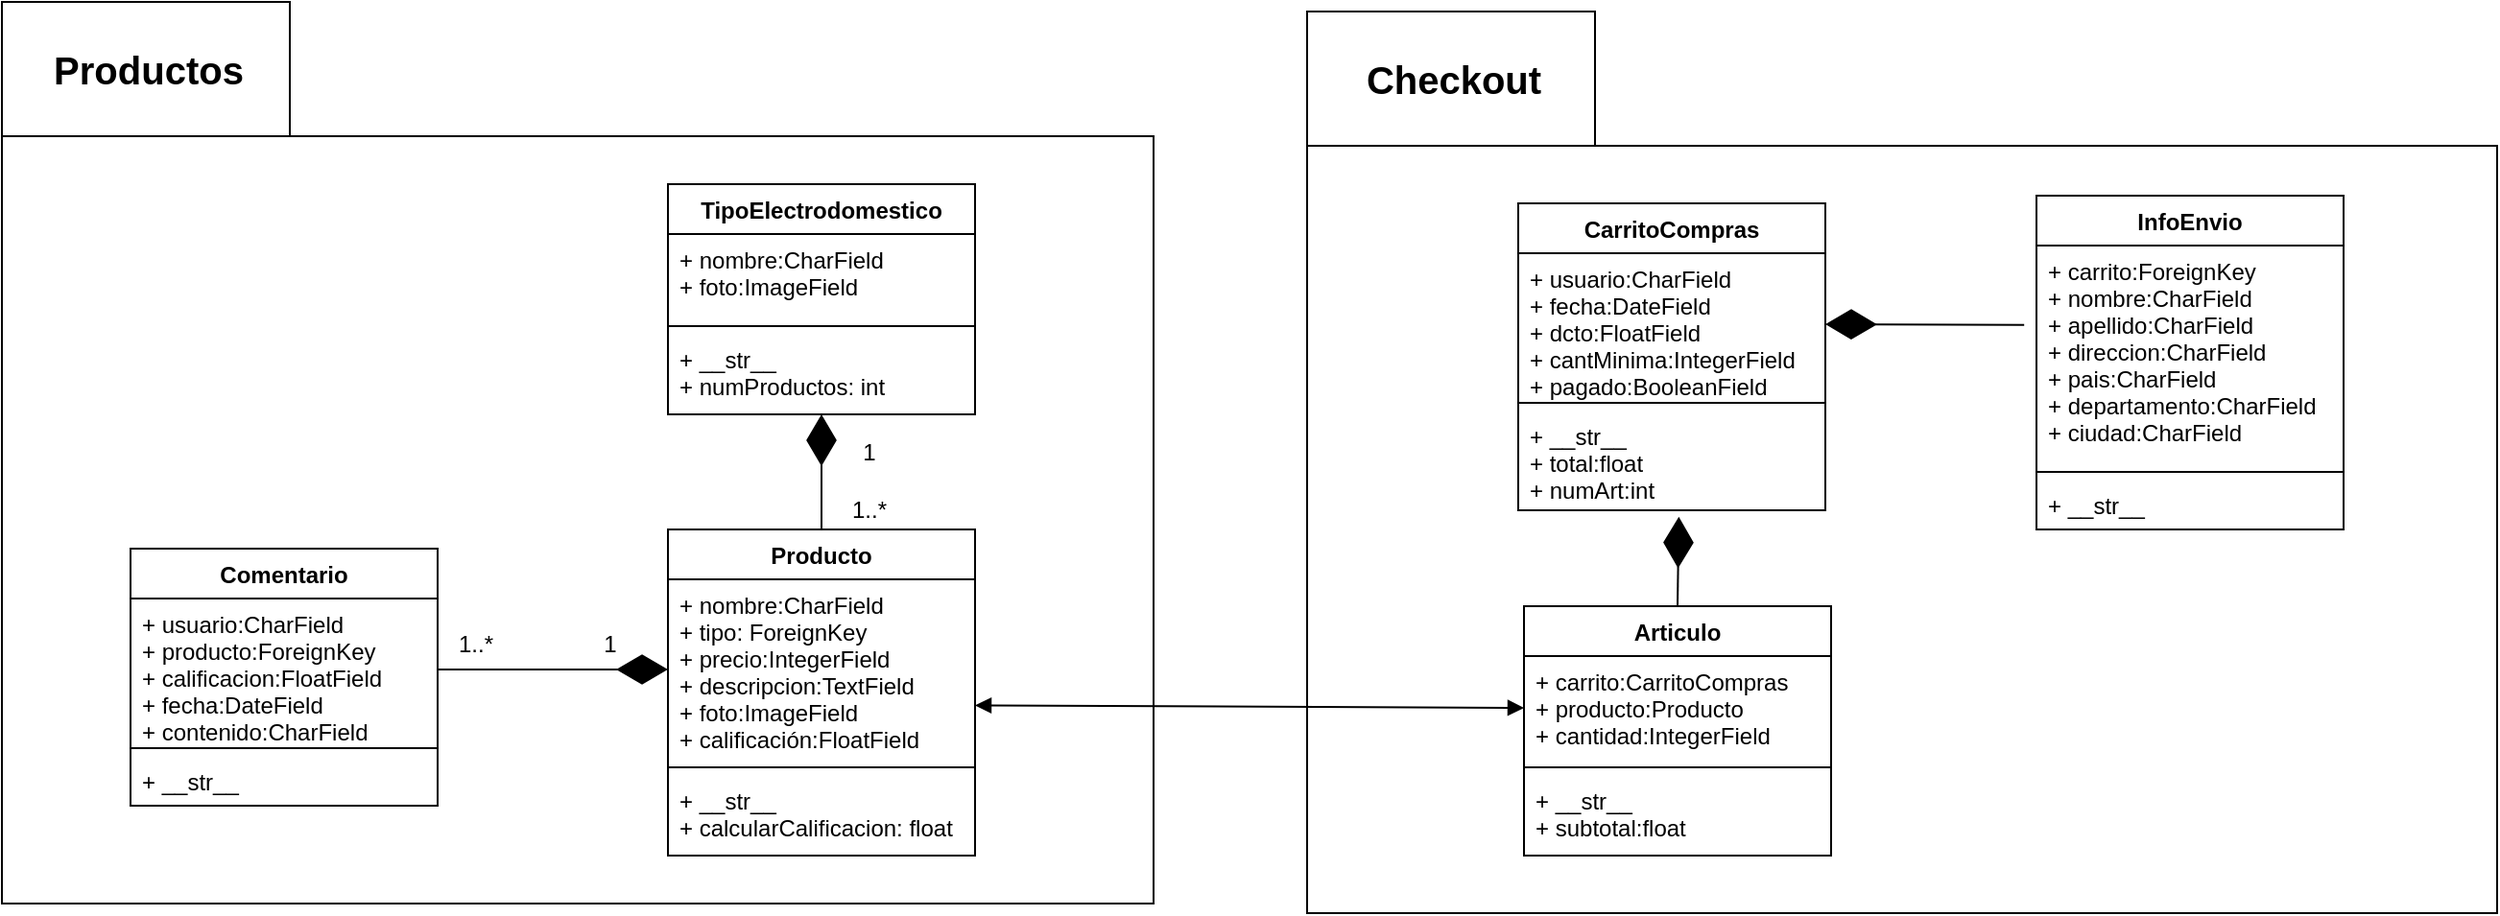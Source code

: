 <mxfile version="15.2.7" type="device"><diagram id="NjUPbIOedH6AicqWDrFX" name="Page-1"><mxGraphModel dx="1955" dy="1050" grid="1" gridSize="10" guides="1" tooltips="1" connect="1" arrows="1" fold="1" page="1" pageScale="1" pageWidth="1169" pageHeight="1654" math="0" shadow="0"><root><mxCell id="0"/><mxCell id="1" parent="0"/><mxCell id="ZBzWHFaUl9RUoSqPpxuM-5" value="" style="shape=folder;fontStyle=1;spacingTop=10;tabWidth=150;tabHeight=70;tabPosition=left;html=1;" parent="1" vertex="1"><mxGeometry x="150" y="35" width="600" height="470" as="geometry"/></mxCell><mxCell id="ZBzWHFaUl9RUoSqPpxuM-6" value="TipoElectrodomestico" style="swimlane;fontStyle=1;align=center;verticalAlign=top;childLayout=stackLayout;horizontal=1;startSize=26;horizontalStack=0;resizeParent=1;resizeParentMax=0;resizeLast=0;collapsible=1;marginBottom=0;" parent="1" vertex="1"><mxGeometry x="497" y="130" width="160" height="120" as="geometry"/></mxCell><mxCell id="ZBzWHFaUl9RUoSqPpxuM-7" value="+ nombre:CharField&#xA;+ foto:ImageField" style="text;strokeColor=none;fillColor=none;align=left;verticalAlign=top;spacingLeft=4;spacingRight=4;overflow=hidden;rotatable=0;points=[[0,0.5],[1,0.5]];portConstraint=eastwest;" parent="ZBzWHFaUl9RUoSqPpxuM-6" vertex="1"><mxGeometry y="26" width="160" height="44" as="geometry"/></mxCell><mxCell id="ZBzWHFaUl9RUoSqPpxuM-8" value="" style="line;strokeWidth=1;fillColor=none;align=left;verticalAlign=middle;spacingTop=-1;spacingLeft=3;spacingRight=3;rotatable=0;labelPosition=right;points=[];portConstraint=eastwest;" parent="ZBzWHFaUl9RUoSqPpxuM-6" vertex="1"><mxGeometry y="70" width="160" height="8" as="geometry"/></mxCell><mxCell id="ZBzWHFaUl9RUoSqPpxuM-9" value="+ __str__&#xA;+ numProductos: int&#xA;" style="text;strokeColor=none;fillColor=none;align=left;verticalAlign=top;spacingLeft=4;spacingRight=4;overflow=hidden;rotatable=0;points=[[0,0.5],[1,0.5]];portConstraint=eastwest;" parent="ZBzWHFaUl9RUoSqPpxuM-6" vertex="1"><mxGeometry y="78" width="160" height="42" as="geometry"/></mxCell><mxCell id="ZBzWHFaUl9RUoSqPpxuM-10" value="Producto" style="swimlane;fontStyle=1;align=center;verticalAlign=top;childLayout=stackLayout;horizontal=1;startSize=26;horizontalStack=0;resizeParent=1;resizeParentMax=0;resizeLast=0;collapsible=1;marginBottom=0;" parent="1" vertex="1"><mxGeometry x="497" y="310" width="160" height="170" as="geometry"/></mxCell><mxCell id="ZBzWHFaUl9RUoSqPpxuM-11" value="+ nombre:CharField&#xA;+ tipo: ForeignKey&#xA;+ precio:IntegerField&#xA;+ descripcion:TextField&#xA;+ foto:ImageField&#xA;+ calificación:FloatField&#xA;&#xA;" style="text;strokeColor=none;fillColor=none;align=left;verticalAlign=top;spacingLeft=4;spacingRight=4;overflow=hidden;rotatable=0;points=[[0,0.5],[1,0.5]];portConstraint=eastwest;" parent="ZBzWHFaUl9RUoSqPpxuM-10" vertex="1"><mxGeometry y="26" width="160" height="94" as="geometry"/></mxCell><mxCell id="ZBzWHFaUl9RUoSqPpxuM-12" value="" style="line;strokeWidth=1;fillColor=none;align=left;verticalAlign=middle;spacingTop=-1;spacingLeft=3;spacingRight=3;rotatable=0;labelPosition=right;points=[];portConstraint=eastwest;" parent="ZBzWHFaUl9RUoSqPpxuM-10" vertex="1"><mxGeometry y="120" width="160" height="8" as="geometry"/></mxCell><mxCell id="ZBzWHFaUl9RUoSqPpxuM-13" value="+ __str__&#xA;+ calcularCalificacion: float&#xA;" style="text;strokeColor=none;fillColor=none;align=left;verticalAlign=top;spacingLeft=4;spacingRight=4;overflow=hidden;rotatable=0;points=[[0,0.5],[1,0.5]];portConstraint=eastwest;" parent="ZBzWHFaUl9RUoSqPpxuM-10" vertex="1"><mxGeometry y="128" width="160" height="42" as="geometry"/></mxCell><mxCell id="ZBzWHFaUl9RUoSqPpxuM-14" value="Comentario" style="swimlane;fontStyle=1;align=center;verticalAlign=top;childLayout=stackLayout;horizontal=1;startSize=26;horizontalStack=0;resizeParent=1;resizeParentMax=0;resizeLast=0;collapsible=1;marginBottom=0;" parent="1" vertex="1"><mxGeometry x="217" y="320" width="160" height="134" as="geometry"/></mxCell><mxCell id="ZBzWHFaUl9RUoSqPpxuM-15" value="+ usuario:CharField&#xA;+ producto:ForeignKey&#xA;+ calificacion:FloatField&#xA;+ fecha:DateField&#xA;+ contenido:CharField&#xA;" style="text;strokeColor=none;fillColor=none;align=left;verticalAlign=top;spacingLeft=4;spacingRight=4;overflow=hidden;rotatable=0;points=[[0,0.5],[1,0.5]];portConstraint=eastwest;" parent="ZBzWHFaUl9RUoSqPpxuM-14" vertex="1"><mxGeometry y="26" width="160" height="74" as="geometry"/></mxCell><mxCell id="ZBzWHFaUl9RUoSqPpxuM-16" value="" style="line;strokeWidth=1;fillColor=none;align=left;verticalAlign=middle;spacingTop=-1;spacingLeft=3;spacingRight=3;rotatable=0;labelPosition=right;points=[];portConstraint=eastwest;" parent="ZBzWHFaUl9RUoSqPpxuM-14" vertex="1"><mxGeometry y="100" width="160" height="8" as="geometry"/></mxCell><mxCell id="ZBzWHFaUl9RUoSqPpxuM-17" value="+ __str__" style="text;strokeColor=none;fillColor=none;align=left;verticalAlign=top;spacingLeft=4;spacingRight=4;overflow=hidden;rotatable=0;points=[[0,0.5],[1,0.5]];portConstraint=eastwest;" parent="ZBzWHFaUl9RUoSqPpxuM-14" vertex="1"><mxGeometry y="108" width="160" height="26" as="geometry"/></mxCell><mxCell id="ZBzWHFaUl9RUoSqPpxuM-18" value="" style="endArrow=diamondThin;endFill=1;endSize=24;html=1;entryX=0;entryY=0.5;entryDx=0;entryDy=0;exitX=1;exitY=0.5;exitDx=0;exitDy=0;" parent="1" source="ZBzWHFaUl9RUoSqPpxuM-15" target="ZBzWHFaUl9RUoSqPpxuM-11" edge="1"><mxGeometry width="160" relative="1" as="geometry"><mxPoint x="337" y="300" as="sourcePoint"/><mxPoint x="497" y="300" as="targetPoint"/></mxGeometry></mxCell><mxCell id="ZBzWHFaUl9RUoSqPpxuM-19" value="1" style="text;html=1;strokeColor=none;fillColor=none;align=center;verticalAlign=middle;whiteSpace=wrap;rounded=0;" parent="1" vertex="1"><mxGeometry x="447" y="360" width="40" height="20" as="geometry"/></mxCell><mxCell id="ZBzWHFaUl9RUoSqPpxuM-20" value="1..*" style="text;html=1;strokeColor=none;fillColor=none;align=center;verticalAlign=middle;whiteSpace=wrap;rounded=0;" parent="1" vertex="1"><mxGeometry x="377" y="360" width="40" height="20" as="geometry"/></mxCell><mxCell id="ZBzWHFaUl9RUoSqPpxuM-21" value="" style="endArrow=diamondThin;endFill=1;endSize=24;html=1;exitX=0.5;exitY=0;exitDx=0;exitDy=0;entryX=0.5;entryY=1;entryDx=0;entryDy=0;entryPerimeter=0;" parent="1" source="ZBzWHFaUl9RUoSqPpxuM-10" target="ZBzWHFaUl9RUoSqPpxuM-9" edge="1"><mxGeometry width="160" relative="1" as="geometry"><mxPoint x="637" y="250" as="sourcePoint"/><mxPoint x="577" y="260" as="targetPoint"/></mxGeometry></mxCell><mxCell id="ZBzWHFaUl9RUoSqPpxuM-22" value="1" style="text;html=1;strokeColor=none;fillColor=none;align=center;verticalAlign=middle;whiteSpace=wrap;rounded=0;" parent="1" vertex="1"><mxGeometry x="582" y="260" width="40" height="20" as="geometry"/></mxCell><mxCell id="ZBzWHFaUl9RUoSqPpxuM-23" value="1..*" style="text;html=1;strokeColor=none;fillColor=none;align=center;verticalAlign=middle;whiteSpace=wrap;rounded=0;" parent="1" vertex="1"><mxGeometry x="582" y="290" width="40" height="20" as="geometry"/></mxCell><mxCell id="ZBzWHFaUl9RUoSqPpxuM-24" value="Productos" style="text;html=1;strokeColor=none;fillColor=none;align=center;verticalAlign=middle;whiteSpace=wrap;rounded=0;fontSize=20;fontStyle=1" parent="1" vertex="1"><mxGeometry x="190" y="60" width="73" height="20" as="geometry"/></mxCell><mxCell id="ZBzWHFaUl9RUoSqPpxuM-25" value="" style="shape=folder;fontStyle=1;spacingTop=10;tabWidth=150;tabHeight=70;tabPosition=left;html=1;" parent="1" vertex="1"><mxGeometry x="830" y="40" width="620" height="470" as="geometry"/></mxCell><mxCell id="ZBzWHFaUl9RUoSqPpxuM-26" value="Checkout" style="text;html=1;strokeColor=none;fillColor=none;align=center;verticalAlign=middle;whiteSpace=wrap;rounded=0;fontSize=20;fontStyle=1" parent="1" vertex="1"><mxGeometry x="870" y="65" width="73" height="20" as="geometry"/></mxCell><mxCell id="ZBzWHFaUl9RUoSqPpxuM-27" value="CarritoCompras" style="swimlane;fontStyle=1;align=center;verticalAlign=top;childLayout=stackLayout;horizontal=1;startSize=26;horizontalStack=0;resizeParent=1;resizeParentMax=0;resizeLast=0;collapsible=1;marginBottom=0;" parent="1" vertex="1"><mxGeometry x="940" y="140" width="160" height="160" as="geometry"/></mxCell><mxCell id="ZBzWHFaUl9RUoSqPpxuM-28" value="+ usuario:CharField&#xA;+ fecha:DateField&#xA;+ dcto:FloatField&#xA;+ cantMinima:IntegerField&#xA;+ pagado:BooleanField&#xA;&#xA;&#xA;" style="text;strokeColor=none;fillColor=none;align=left;verticalAlign=top;spacingLeft=4;spacingRight=4;overflow=hidden;rotatable=0;points=[[0,0.5],[1,0.5]];portConstraint=eastwest;" parent="ZBzWHFaUl9RUoSqPpxuM-27" vertex="1"><mxGeometry y="26" width="160" height="74" as="geometry"/></mxCell><mxCell id="ZBzWHFaUl9RUoSqPpxuM-29" value="" style="line;strokeWidth=1;fillColor=none;align=left;verticalAlign=middle;spacingTop=-1;spacingLeft=3;spacingRight=3;rotatable=0;labelPosition=right;points=[];portConstraint=eastwest;" parent="ZBzWHFaUl9RUoSqPpxuM-27" vertex="1"><mxGeometry y="100" width="160" height="8" as="geometry"/></mxCell><mxCell id="ZBzWHFaUl9RUoSqPpxuM-30" value="+ __str__&#xA;+ total:float&#xA;+ numArt:int&#xA;" style="text;strokeColor=none;fillColor=none;align=left;verticalAlign=top;spacingLeft=4;spacingRight=4;overflow=hidden;rotatable=0;points=[[0,0.5],[1,0.5]];portConstraint=eastwest;" parent="ZBzWHFaUl9RUoSqPpxuM-27" vertex="1"><mxGeometry y="108" width="160" height="52" as="geometry"/></mxCell><mxCell id="ZBzWHFaUl9RUoSqPpxuM-31" value="Articulo" style="swimlane;fontStyle=1;align=center;verticalAlign=top;childLayout=stackLayout;horizontal=1;startSize=26;horizontalStack=0;resizeParent=1;resizeParentMax=0;resizeLast=0;collapsible=1;marginBottom=0;fontSize=12;" parent="1" vertex="1"><mxGeometry x="943" y="350" width="160" height="130" as="geometry"/></mxCell><mxCell id="ZBzWHFaUl9RUoSqPpxuM-32" value="+ carrito:CarritoCompras&#xA;+ producto:Producto&#xA;+ cantidad:IntegerField&#xA;" style="text;strokeColor=none;fillColor=none;align=left;verticalAlign=top;spacingLeft=4;spacingRight=4;overflow=hidden;rotatable=0;points=[[0,0.5],[1,0.5]];portConstraint=eastwest;" parent="ZBzWHFaUl9RUoSqPpxuM-31" vertex="1"><mxGeometry y="26" width="160" height="54" as="geometry"/></mxCell><mxCell id="ZBzWHFaUl9RUoSqPpxuM-33" value="" style="line;strokeWidth=1;fillColor=none;align=left;verticalAlign=middle;spacingTop=-1;spacingLeft=3;spacingRight=3;rotatable=0;labelPosition=right;points=[];portConstraint=eastwest;" parent="ZBzWHFaUl9RUoSqPpxuM-31" vertex="1"><mxGeometry y="80" width="160" height="8" as="geometry"/></mxCell><mxCell id="ZBzWHFaUl9RUoSqPpxuM-34" value="+ __str__&#xA;+ subtotal:float&#xA;" style="text;strokeColor=none;fillColor=none;align=left;verticalAlign=top;spacingLeft=4;spacingRight=4;overflow=hidden;rotatable=0;points=[[0,0.5],[1,0.5]];portConstraint=eastwest;" parent="ZBzWHFaUl9RUoSqPpxuM-31" vertex="1"><mxGeometry y="88" width="160" height="42" as="geometry"/></mxCell><mxCell id="ZBzWHFaUl9RUoSqPpxuM-35" value="" style="endArrow=diamondThin;endFill=1;endSize=24;html=1;fontSize=12;entryX=0.523;entryY=1.064;entryDx=0;entryDy=0;entryPerimeter=0;exitX=0.5;exitY=0;exitDx=0;exitDy=0;" parent="1" source="ZBzWHFaUl9RUoSqPpxuM-31" target="ZBzWHFaUl9RUoSqPpxuM-30" edge="1"><mxGeometry width="160" relative="1" as="geometry"><mxPoint x="750" y="360" as="sourcePoint"/><mxPoint x="910" y="360" as="targetPoint"/></mxGeometry></mxCell><mxCell id="ZBzWHFaUl9RUoSqPpxuM-36" value="" style="endArrow=block;startArrow=block;endFill=1;startFill=1;html=1;fontSize=12;entryX=0;entryY=0.5;entryDx=0;entryDy=0;exitX=1;exitY=0.699;exitDx=0;exitDy=0;exitPerimeter=0;" parent="1" source="ZBzWHFaUl9RUoSqPpxuM-11" target="ZBzWHFaUl9RUoSqPpxuM-32" edge="1"><mxGeometry width="160" relative="1" as="geometry"><mxPoint x="720" y="420" as="sourcePoint"/><mxPoint x="880" y="420" as="targetPoint"/></mxGeometry></mxCell><mxCell id="NzwwC5xAdUCc9bCYofc1-6" value="InfoEnvio" style="swimlane;fontStyle=1;align=center;verticalAlign=top;childLayout=stackLayout;horizontal=1;startSize=26;horizontalStack=0;resizeParent=1;resizeParentMax=0;resizeLast=0;collapsible=1;marginBottom=0;" vertex="1" parent="1"><mxGeometry x="1210" y="136" width="160" height="174" as="geometry"/></mxCell><mxCell id="NzwwC5xAdUCc9bCYofc1-7" value="+ carrito:ForeignKey&#xA;+ nombre:CharField&#xA;+ apellido:CharField&#xA;+ direccion:CharField&#xA;+ pais:CharField&#xA;+ departamento:CharField&#xA;+ ciudad:CharField&#xA;" style="text;strokeColor=none;fillColor=none;align=left;verticalAlign=top;spacingLeft=4;spacingRight=4;overflow=hidden;rotatable=0;points=[[0,0.5],[1,0.5]];portConstraint=eastwest;" vertex="1" parent="NzwwC5xAdUCc9bCYofc1-6"><mxGeometry y="26" width="160" height="114" as="geometry"/></mxCell><mxCell id="NzwwC5xAdUCc9bCYofc1-8" value="" style="line;strokeWidth=1;fillColor=none;align=left;verticalAlign=middle;spacingTop=-1;spacingLeft=3;spacingRight=3;rotatable=0;labelPosition=right;points=[];portConstraint=eastwest;" vertex="1" parent="NzwwC5xAdUCc9bCYofc1-6"><mxGeometry y="140" width="160" height="8" as="geometry"/></mxCell><mxCell id="NzwwC5xAdUCc9bCYofc1-9" value="+ __str__" style="text;strokeColor=none;fillColor=none;align=left;verticalAlign=top;spacingLeft=4;spacingRight=4;overflow=hidden;rotatable=0;points=[[0,0.5],[1,0.5]];portConstraint=eastwest;" vertex="1" parent="NzwwC5xAdUCc9bCYofc1-6"><mxGeometry y="148" width="160" height="26" as="geometry"/></mxCell><mxCell id="NzwwC5xAdUCc9bCYofc1-10" value="" style="endArrow=diamondThin;endFill=1;endSize=24;html=1;entryX=1;entryY=0.5;entryDx=0;entryDy=0;exitX=-0.04;exitY=0.363;exitDx=0;exitDy=0;exitPerimeter=0;" edge="1" parent="1" source="NzwwC5xAdUCc9bCYofc1-7" target="ZBzWHFaUl9RUoSqPpxuM-28"><mxGeometry width="160" relative="1" as="geometry"><mxPoint x="930" y="170" as="sourcePoint"/><mxPoint x="1090" y="170" as="targetPoint"/></mxGeometry></mxCell></root></mxGraphModel></diagram></mxfile>